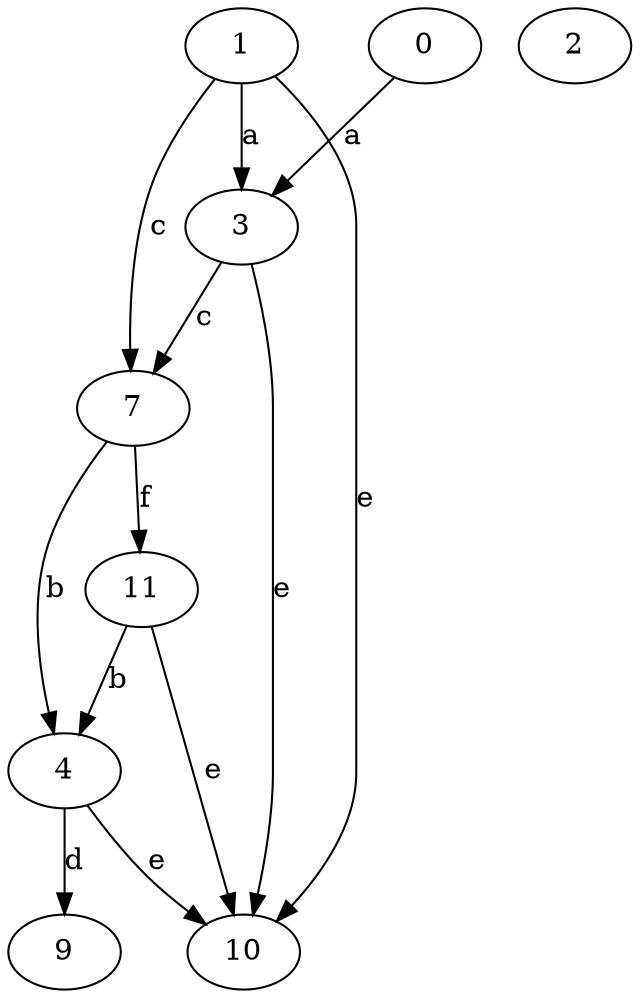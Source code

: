 strict digraph  {
1;
2;
3;
0;
4;
7;
9;
10;
11;
1 -> 3  [label=a];
1 -> 7  [label=c];
1 -> 10  [label=e];
3 -> 7  [label=c];
3 -> 10  [label=e];
0 -> 3  [label=a];
4 -> 9  [label=d];
4 -> 10  [label=e];
7 -> 4  [label=b];
7 -> 11  [label=f];
11 -> 4  [label=b];
11 -> 10  [label=e];
}
